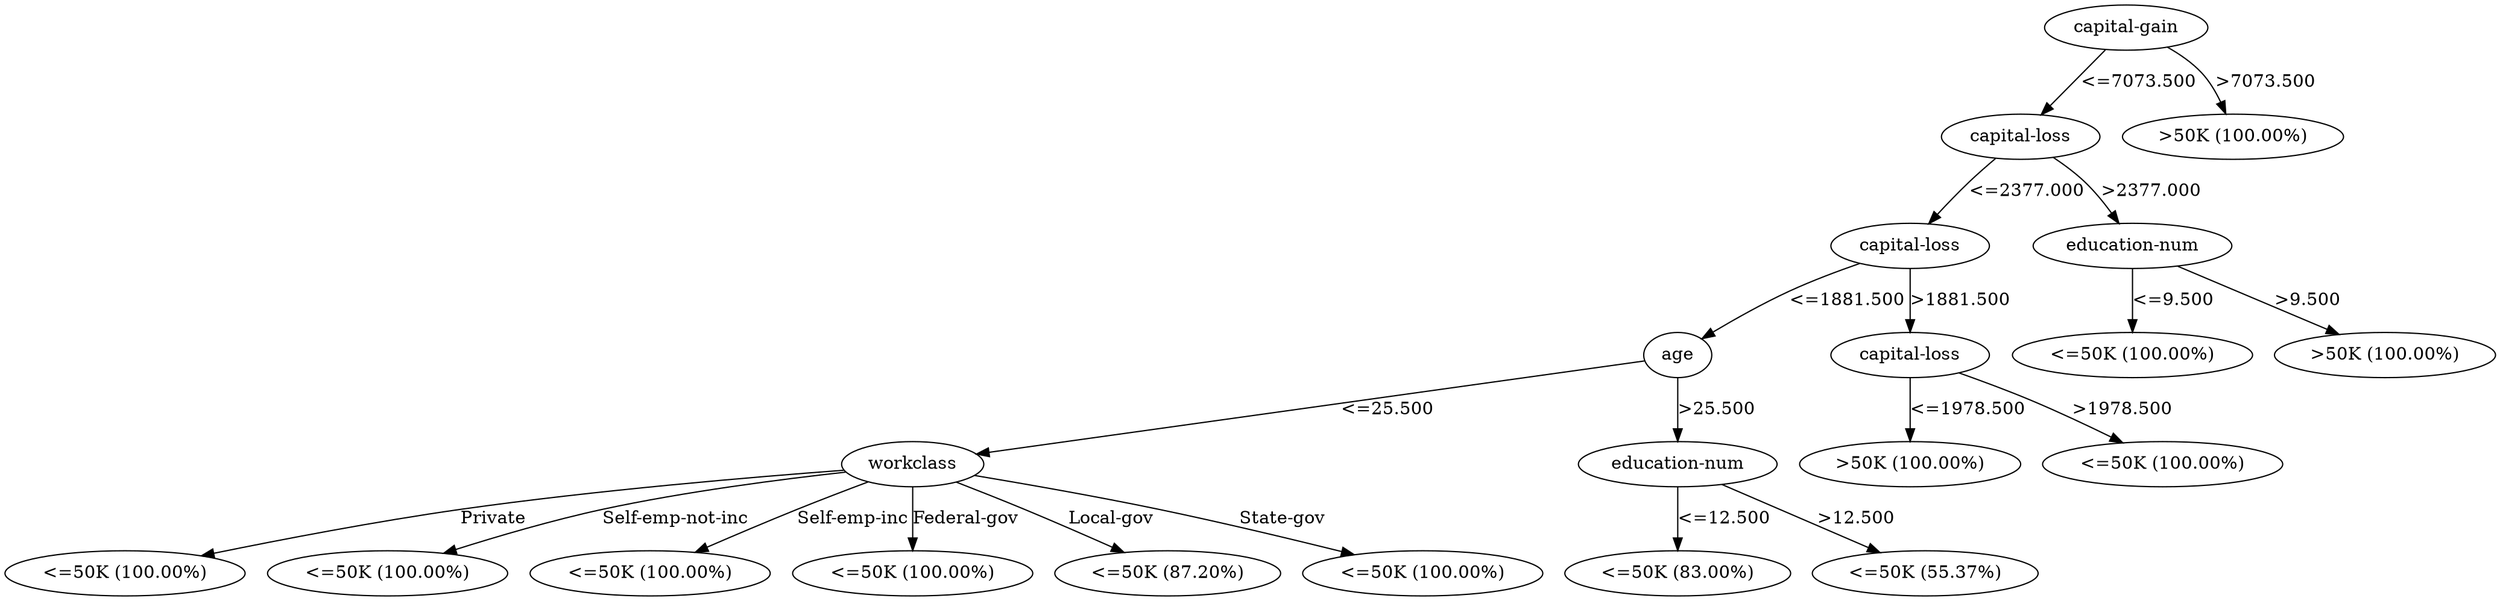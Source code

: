 digraph G {
"bg==" [ shape=oval label="capital-gain"]
"bg==" -> "bi0w" [ label="<=7073.500" ]
"bi0w" [ shape=oval label="capital-loss"]
"bi0w" -> "bi0wLTA=" [ label="<=2377.000" ]
"bi0wLTA=" [ shape=oval label="capital-loss"]
"bi0wLTA=" -> "bi0wLTAtMA==" [ label="<=1881.500" ]
"bi0wLTAtMA==" [ shape=oval label="age"]
"bi0wLTAtMA==" -> "bi0wLTAtMC0w" [ label="<=25.500" ]
"bi0wLTAtMC0w" [ shape=oval label="workclass"]
"bi0wLTAtMC0w" -> "bi0wLTAtMC0wLTA=" [ label="Private" ]
"bi0wLTAtMC0wLTA=" [ shape=oval label="<=50K (100.00%)"]
"bi0wLTAtMC0w" -> "bi0wLTAtMC0wLTE=" [ label="Self-emp-not-inc" ]
"bi0wLTAtMC0wLTE=" [ shape=oval label="<=50K (100.00%)"]
"bi0wLTAtMC0w" -> "bi0wLTAtMC0wLTI=" [ label="Self-emp-inc" ]
"bi0wLTAtMC0wLTI=" [ shape=oval label="<=50K (100.00%)"]
"bi0wLTAtMC0w" -> "bi0wLTAtMC0wLTM=" [ label="Federal-gov" ]
"bi0wLTAtMC0wLTM=" [ shape=oval label="<=50K (100.00%)"]
"bi0wLTAtMC0w" -> "bi0wLTAtMC0wLTQ=" [ label="Local-gov" ]
"bi0wLTAtMC0wLTQ=" [ shape=oval label="<=50K (87.20%)"]
"bi0wLTAtMC0w" -> "bi0wLTAtMC0wLTU=" [ label="State-gov" ]
"bi0wLTAtMC0wLTU=" [ shape=oval label="<=50K (100.00%)"]
"bi0wLTAtMA==" -> "bi0wLTAtMC0x" [ label=">25.500" ]
"bi0wLTAtMC0x" [ shape=oval label="education-num"]
"bi0wLTAtMC0x" -> "bi0wLTAtMC0xLTA=" [ label="<=12.500" ]
"bi0wLTAtMC0xLTA=" [ shape=oval label="<=50K (83.00%)"]
"bi0wLTAtMC0x" -> "bi0wLTAtMC0xLTE=" [ label=">12.500" ]
"bi0wLTAtMC0xLTE=" [ shape=oval label="<=50K (55.37%)"]
"bi0wLTA=" -> "bi0wLTAtMQ==" [ label=">1881.500" ]
"bi0wLTAtMQ==" [ shape=oval label="capital-loss"]
"bi0wLTAtMQ==" -> "bi0wLTAtMS0w" [ label="<=1978.500" ]
"bi0wLTAtMS0w" [ shape=oval label=">50K (100.00%)"]
"bi0wLTAtMQ==" -> "bi0wLTAtMS0x" [ label=">1978.500" ]
"bi0wLTAtMS0x" [ shape=oval label="<=50K (100.00%)"]
"bi0w" -> "bi0wLTE=" [ label=">2377.000" ]
"bi0wLTE=" [ shape=oval label="education-num"]
"bi0wLTE=" -> "bi0wLTEtMA==" [ label="<=9.500" ]
"bi0wLTEtMA==" [ shape=oval label="<=50K (100.00%)"]
"bi0wLTE=" -> "bi0wLTEtMQ==" [ label=">9.500" ]
"bi0wLTEtMQ==" [ shape=oval label=">50K (100.00%)"]
"bg==" -> "bi0x" [ label=">7073.500" ]
"bi0x" [ shape=oval label=">50K (100.00%)"]
}
